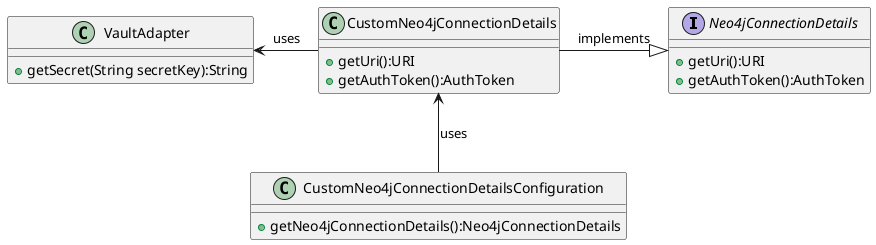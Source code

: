 @startuml
'https://plantuml.com/class-diagram

interface Neo4jConnectionDetails {
   +getUri():URI
   +getAuthToken():AuthToken
}
class CustomNeo4jConnectionDetails {
   +getUri():URI
   +getAuthToken():AuthToken
}
class VaultAdapter {
   +getSecret(String secretKey):String
}
class CustomNeo4jConnectionDetailsConfiguration {
    +getNeo4jConnectionDetails():Neo4jConnectionDetails
}
CustomNeo4jConnectionDetails -left-> VaultAdapter:uses
CustomNeo4jConnectionDetails -right-|> Neo4jConnectionDetails:implements
CustomNeo4jConnectionDetailsConfiguration -up-> CustomNeo4jConnectionDetails:uses


@enduml